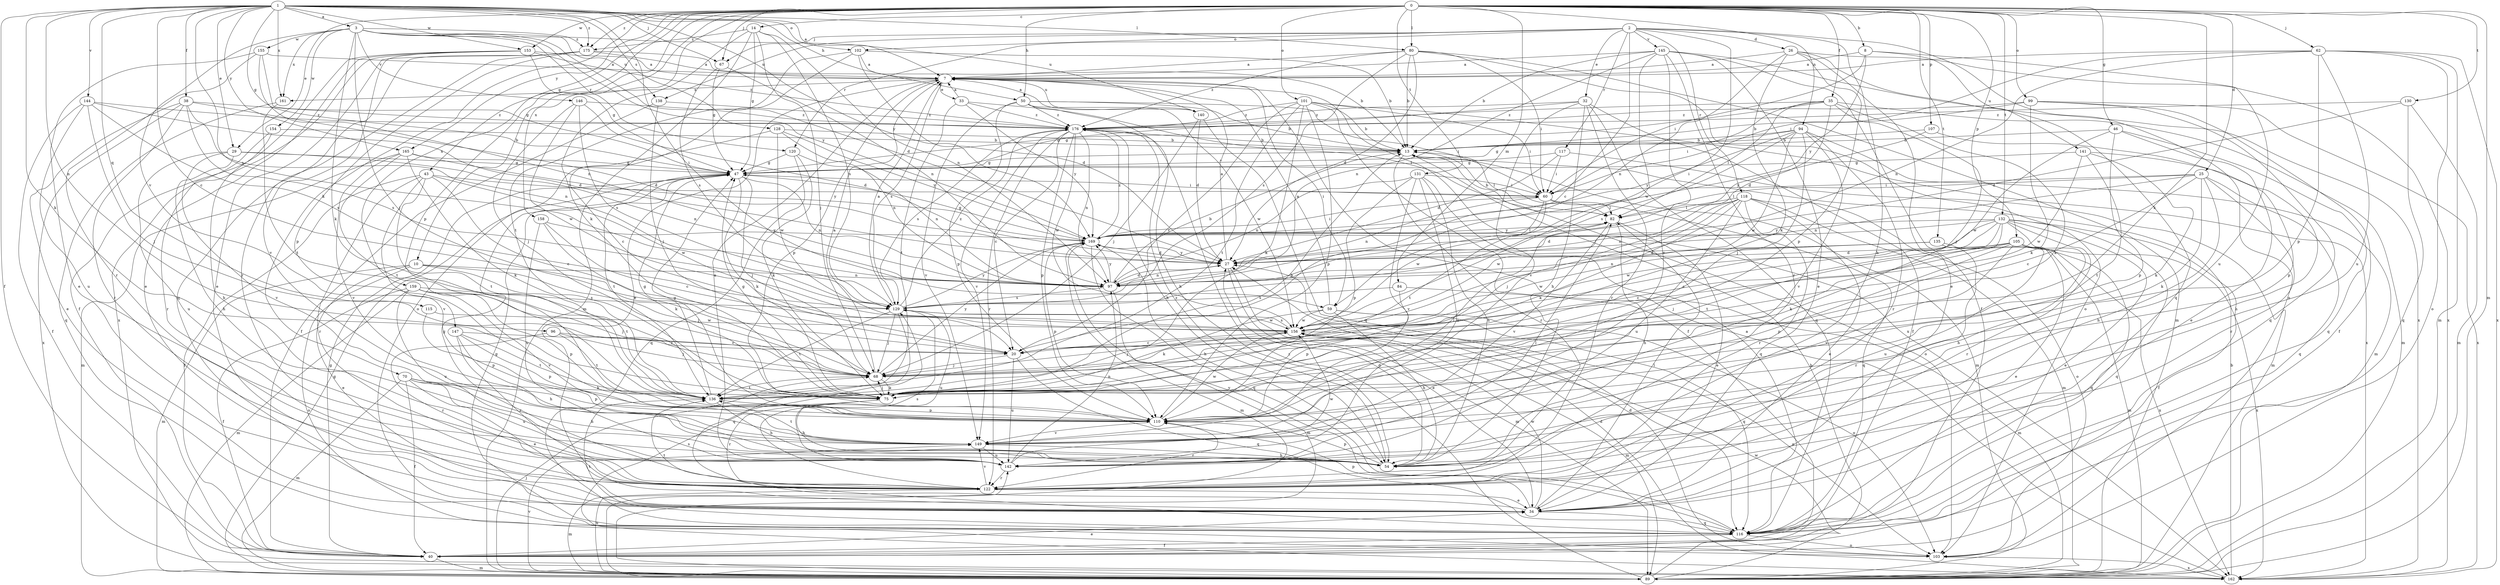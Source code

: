 strict digraph  {
0;
1;
2;
3;
7;
8;
10;
13;
14;
20;
25;
26;
27;
29;
32;
33;
34;
35;
38;
40;
43;
46;
47;
50;
54;
59;
60;
62;
67;
68;
70;
75;
80;
82;
84;
89;
94;
96;
97;
99;
101;
102;
103;
105;
107;
110;
115;
116;
117;
118;
120;
122;
128;
129;
130;
131;
132;
135;
136;
138;
140;
141;
142;
144;
145;
146;
147;
149;
153;
154;
155;
156;
158;
159;
161;
162;
165;
169;
175;
176;
0 -> 8  [label=b];
0 -> 10  [label=b];
0 -> 14  [label=c];
0 -> 25  [label=d];
0 -> 29  [label=e];
0 -> 35  [label=f];
0 -> 43  [label=g];
0 -> 46  [label=g];
0 -> 50  [label=h];
0 -> 62  [label=j];
0 -> 67  [label=j];
0 -> 70  [label=k];
0 -> 75  [label=k];
0 -> 80  [label=l];
0 -> 84  [label=m];
0 -> 89  [label=m];
0 -> 94  [label=n];
0 -> 99  [label=o];
0 -> 101  [label=o];
0 -> 105  [label=p];
0 -> 107  [label=p];
0 -> 110  [label=p];
0 -> 130  [label=t];
0 -> 131  [label=t];
0 -> 132  [label=t];
0 -> 135  [label=t];
0 -> 153  [label=w];
0 -> 158  [label=x];
0 -> 159  [label=x];
0 -> 165  [label=y];
0 -> 175  [label=z];
1 -> 3  [label=a];
1 -> 7  [label=a];
1 -> 20  [label=c];
1 -> 29  [label=e];
1 -> 38  [label=f];
1 -> 40  [label=f];
1 -> 47  [label=g];
1 -> 50  [label=h];
1 -> 59  [label=i];
1 -> 67  [label=j];
1 -> 75  [label=k];
1 -> 80  [label=l];
1 -> 96  [label=n];
1 -> 102  [label=o];
1 -> 115  [label=q];
1 -> 128  [label=s];
1 -> 129  [label=s];
1 -> 144  [label=v];
1 -> 153  [label=w];
1 -> 161  [label=x];
1 -> 165  [label=y];
1 -> 169  [label=y];
1 -> 175  [label=z];
2 -> 20  [label=c];
2 -> 26  [label=d];
2 -> 32  [label=e];
2 -> 54  [label=h];
2 -> 59  [label=i];
2 -> 67  [label=j];
2 -> 102  [label=o];
2 -> 103  [label=o];
2 -> 117  [label=r];
2 -> 118  [label=r];
2 -> 120  [label=r];
2 -> 138  [label=u];
2 -> 145  [label=v];
3 -> 27  [label=d];
3 -> 68  [label=j];
3 -> 75  [label=k];
3 -> 120  [label=r];
3 -> 138  [label=u];
3 -> 140  [label=u];
3 -> 146  [label=v];
3 -> 147  [label=v];
3 -> 154  [label=w];
3 -> 155  [label=w];
3 -> 161  [label=x];
3 -> 169  [label=y];
3 -> 175  [label=z];
7 -> 33  [label=e];
7 -> 34  [label=e];
7 -> 59  [label=i];
7 -> 110  [label=p];
7 -> 129  [label=s];
7 -> 140  [label=u];
7 -> 161  [label=x];
7 -> 162  [label=x];
8 -> 7  [label=a];
8 -> 60  [label=i];
8 -> 141  [label=u];
8 -> 142  [label=u];
8 -> 169  [label=y];
10 -> 34  [label=e];
10 -> 68  [label=j];
10 -> 89  [label=m];
10 -> 97  [label=n];
10 -> 103  [label=o];
10 -> 136  [label=t];
13 -> 47  [label=g];
13 -> 82  [label=l];
13 -> 89  [label=m];
13 -> 103  [label=o];
13 -> 122  [label=r];
14 -> 47  [label=g];
14 -> 68  [label=j];
14 -> 75  [label=k];
14 -> 89  [label=m];
14 -> 97  [label=n];
14 -> 129  [label=s];
14 -> 175  [label=z];
20 -> 68  [label=j];
20 -> 116  [label=q];
20 -> 142  [label=u];
25 -> 20  [label=c];
25 -> 54  [label=h];
25 -> 60  [label=i];
25 -> 75  [label=k];
25 -> 82  [label=l];
25 -> 97  [label=n];
25 -> 116  [label=q];
25 -> 122  [label=r];
26 -> 7  [label=a];
26 -> 34  [label=e];
26 -> 75  [label=k];
26 -> 97  [label=n];
26 -> 110  [label=p];
26 -> 116  [label=q];
26 -> 162  [label=x];
27 -> 7  [label=a];
27 -> 34  [label=e];
27 -> 89  [label=m];
27 -> 97  [label=n];
27 -> 169  [label=y];
29 -> 47  [label=g];
29 -> 54  [label=h];
29 -> 97  [label=n];
29 -> 142  [label=u];
29 -> 149  [label=v];
32 -> 40  [label=f];
32 -> 47  [label=g];
32 -> 54  [label=h];
32 -> 116  [label=q];
32 -> 122  [label=r];
32 -> 149  [label=v];
32 -> 176  [label=z];
33 -> 7  [label=a];
33 -> 82  [label=l];
33 -> 136  [label=t];
33 -> 169  [label=y];
33 -> 176  [label=z];
34 -> 82  [label=l];
34 -> 110  [label=p];
34 -> 116  [label=q];
34 -> 136  [label=t];
34 -> 156  [label=w];
35 -> 27  [label=d];
35 -> 47  [label=g];
35 -> 60  [label=i];
35 -> 68  [label=j];
35 -> 75  [label=k];
35 -> 82  [label=l];
35 -> 89  [label=m];
35 -> 176  [label=z];
38 -> 27  [label=d];
38 -> 34  [label=e];
38 -> 97  [label=n];
38 -> 122  [label=r];
38 -> 129  [label=s];
38 -> 162  [label=x];
38 -> 176  [label=z];
40 -> 34  [label=e];
40 -> 47  [label=g];
40 -> 89  [label=m];
43 -> 20  [label=c];
43 -> 40  [label=f];
43 -> 60  [label=i];
43 -> 122  [label=r];
43 -> 136  [label=t];
43 -> 149  [label=v];
43 -> 156  [label=w];
46 -> 13  [label=b];
46 -> 34  [label=e];
46 -> 110  [label=p];
46 -> 116  [label=q];
46 -> 156  [label=w];
47 -> 60  [label=i];
47 -> 68  [label=j];
47 -> 75  [label=k];
47 -> 97  [label=n];
47 -> 136  [label=t];
50 -> 13  [label=b];
50 -> 54  [label=h];
50 -> 60  [label=i];
50 -> 110  [label=p];
50 -> 149  [label=v];
50 -> 156  [label=w];
50 -> 176  [label=z];
54 -> 27  [label=d];
54 -> 110  [label=p];
54 -> 176  [label=z];
59 -> 7  [label=a];
59 -> 54  [label=h];
59 -> 75  [label=k];
59 -> 103  [label=o];
59 -> 116  [label=q];
59 -> 156  [label=w];
60 -> 82  [label=l];
60 -> 97  [label=n];
60 -> 116  [label=q];
60 -> 136  [label=t];
60 -> 156  [label=w];
62 -> 7  [label=a];
62 -> 60  [label=i];
62 -> 89  [label=m];
62 -> 97  [label=n];
62 -> 103  [label=o];
62 -> 110  [label=p];
62 -> 142  [label=u];
62 -> 162  [label=x];
67 -> 47  [label=g];
67 -> 97  [label=n];
67 -> 129  [label=s];
68 -> 7  [label=a];
68 -> 75  [label=k];
68 -> 136  [label=t];
68 -> 169  [label=y];
70 -> 34  [label=e];
70 -> 40  [label=f];
70 -> 54  [label=h];
70 -> 75  [label=k];
70 -> 89  [label=m];
70 -> 110  [label=p];
70 -> 142  [label=u];
75 -> 47  [label=g];
75 -> 54  [label=h];
75 -> 68  [label=j];
75 -> 122  [label=r];
80 -> 7  [label=a];
80 -> 13  [label=b];
80 -> 27  [label=d];
80 -> 60  [label=i];
80 -> 89  [label=m];
80 -> 103  [label=o];
80 -> 129  [label=s];
80 -> 176  [label=z];
82 -> 13  [label=b];
82 -> 34  [label=e];
82 -> 54  [label=h];
82 -> 149  [label=v];
82 -> 169  [label=y];
84 -> 89  [label=m];
84 -> 110  [label=p];
84 -> 129  [label=s];
89 -> 13  [label=b];
89 -> 47  [label=g];
89 -> 68  [label=j];
89 -> 142  [label=u];
89 -> 149  [label=v];
89 -> 156  [label=w];
89 -> 176  [label=z];
94 -> 13  [label=b];
94 -> 47  [label=g];
94 -> 68  [label=j];
94 -> 89  [label=m];
94 -> 122  [label=r];
94 -> 129  [label=s];
94 -> 149  [label=v];
94 -> 156  [label=w];
94 -> 169  [label=y];
96 -> 20  [label=c];
96 -> 68  [label=j];
96 -> 122  [label=r];
96 -> 136  [label=t];
97 -> 13  [label=b];
97 -> 27  [label=d];
97 -> 89  [label=m];
97 -> 129  [label=s];
97 -> 169  [label=y];
99 -> 13  [label=b];
99 -> 40  [label=f];
99 -> 75  [label=k];
99 -> 116  [label=q];
99 -> 162  [label=x];
99 -> 176  [label=z];
101 -> 13  [label=b];
101 -> 20  [label=c];
101 -> 40  [label=f];
101 -> 60  [label=i];
101 -> 75  [label=k];
101 -> 110  [label=p];
101 -> 136  [label=t];
101 -> 162  [label=x];
101 -> 176  [label=z];
102 -> 7  [label=a];
102 -> 13  [label=b];
102 -> 27  [label=d];
102 -> 103  [label=o];
102 -> 136  [label=t];
103 -> 27  [label=d];
103 -> 162  [label=x];
105 -> 20  [label=c];
105 -> 27  [label=d];
105 -> 34  [label=e];
105 -> 68  [label=j];
105 -> 110  [label=p];
105 -> 116  [label=q];
105 -> 142  [label=u];
105 -> 149  [label=v];
105 -> 162  [label=x];
107 -> 13  [label=b];
107 -> 110  [label=p];
107 -> 169  [label=y];
110 -> 47  [label=g];
110 -> 82  [label=l];
110 -> 122  [label=r];
110 -> 149  [label=v];
110 -> 156  [label=w];
115 -> 110  [label=p];
115 -> 156  [label=w];
116 -> 40  [label=f];
116 -> 47  [label=g];
116 -> 103  [label=o];
116 -> 136  [label=t];
116 -> 169  [label=y];
117 -> 27  [label=d];
117 -> 47  [label=g];
117 -> 60  [label=i];
117 -> 89  [label=m];
118 -> 34  [label=e];
118 -> 68  [label=j];
118 -> 75  [label=k];
118 -> 82  [label=l];
118 -> 89  [label=m];
118 -> 97  [label=n];
118 -> 103  [label=o];
118 -> 122  [label=r];
118 -> 142  [label=u];
118 -> 156  [label=w];
120 -> 47  [label=g];
120 -> 75  [label=k];
120 -> 97  [label=n];
120 -> 116  [label=q];
122 -> 34  [label=e];
122 -> 47  [label=g];
122 -> 89  [label=m];
122 -> 129  [label=s];
122 -> 149  [label=v];
128 -> 13  [label=b];
128 -> 20  [label=c];
128 -> 97  [label=n];
128 -> 156  [label=w];
128 -> 169  [label=y];
129 -> 7  [label=a];
129 -> 68  [label=j];
129 -> 116  [label=q];
129 -> 136  [label=t];
129 -> 142  [label=u];
129 -> 156  [label=w];
129 -> 169  [label=y];
129 -> 176  [label=z];
130 -> 27  [label=d];
130 -> 89  [label=m];
130 -> 116  [label=q];
130 -> 176  [label=z];
131 -> 54  [label=h];
131 -> 60  [label=i];
131 -> 97  [label=n];
131 -> 110  [label=p];
131 -> 116  [label=q];
131 -> 142  [label=u];
131 -> 149  [label=v];
132 -> 20  [label=c];
132 -> 27  [label=d];
132 -> 34  [label=e];
132 -> 40  [label=f];
132 -> 54  [label=h];
132 -> 75  [label=k];
132 -> 116  [label=q];
132 -> 122  [label=r];
132 -> 136  [label=t];
132 -> 156  [label=w];
132 -> 169  [label=y];
135 -> 27  [label=d];
135 -> 89  [label=m];
135 -> 97  [label=n];
135 -> 122  [label=r];
135 -> 156  [label=w];
135 -> 162  [label=x];
136 -> 13  [label=b];
136 -> 47  [label=g];
136 -> 54  [label=h];
136 -> 110  [label=p];
138 -> 40  [label=f];
138 -> 68  [label=j];
138 -> 176  [label=z];
140 -> 7  [label=a];
140 -> 27  [label=d];
140 -> 68  [label=j];
140 -> 116  [label=q];
141 -> 47  [label=g];
141 -> 54  [label=h];
141 -> 75  [label=k];
141 -> 136  [label=t];
141 -> 156  [label=w];
142 -> 7  [label=a];
142 -> 82  [label=l];
142 -> 97  [label=n];
142 -> 122  [label=r];
142 -> 156  [label=w];
144 -> 27  [label=d];
144 -> 40  [label=f];
144 -> 68  [label=j];
144 -> 129  [label=s];
144 -> 142  [label=u];
144 -> 176  [label=z];
145 -> 7  [label=a];
145 -> 13  [label=b];
145 -> 34  [label=e];
145 -> 40  [label=f];
145 -> 97  [label=n];
145 -> 122  [label=r];
145 -> 149  [label=v];
145 -> 156  [label=w];
145 -> 162  [label=x];
146 -> 27  [label=d];
146 -> 68  [label=j];
146 -> 129  [label=s];
146 -> 156  [label=w];
146 -> 176  [label=z];
147 -> 20  [label=c];
147 -> 54  [label=h];
147 -> 110  [label=p];
147 -> 122  [label=r];
147 -> 136  [label=t];
149 -> 54  [label=h];
149 -> 136  [label=t];
149 -> 142  [label=u];
153 -> 7  [label=a];
153 -> 34  [label=e];
153 -> 40  [label=f];
153 -> 47  [label=g];
153 -> 149  [label=v];
153 -> 162  [label=x];
153 -> 176  [label=z];
154 -> 13  [label=b];
154 -> 54  [label=h];
154 -> 122  [label=r];
155 -> 7  [label=a];
155 -> 34  [label=e];
155 -> 47  [label=g];
155 -> 97  [label=n];
155 -> 122  [label=r];
156 -> 20  [label=c];
156 -> 68  [label=j];
156 -> 89  [label=m];
156 -> 103  [label=o];
156 -> 129  [label=s];
158 -> 20  [label=c];
158 -> 75  [label=k];
158 -> 142  [label=u];
158 -> 169  [label=y];
159 -> 40  [label=f];
159 -> 68  [label=j];
159 -> 89  [label=m];
159 -> 110  [label=p];
159 -> 129  [label=s];
159 -> 142  [label=u];
159 -> 149  [label=v];
161 -> 116  [label=q];
161 -> 136  [label=t];
162 -> 7  [label=a];
162 -> 13  [label=b];
162 -> 27  [label=d];
162 -> 129  [label=s];
165 -> 47  [label=g];
165 -> 75  [label=k];
165 -> 89  [label=m];
165 -> 136  [label=t];
165 -> 149  [label=v];
165 -> 169  [label=y];
169 -> 27  [label=d];
169 -> 47  [label=g];
169 -> 54  [label=h];
169 -> 60  [label=i];
169 -> 82  [label=l];
169 -> 89  [label=m];
169 -> 110  [label=p];
169 -> 116  [label=q];
169 -> 176  [label=z];
175 -> 7  [label=a];
175 -> 13  [label=b];
175 -> 34  [label=e];
175 -> 110  [label=p];
175 -> 116  [label=q];
175 -> 122  [label=r];
176 -> 13  [label=b];
176 -> 20  [label=c];
176 -> 54  [label=h];
176 -> 97  [label=n];
176 -> 110  [label=p];
176 -> 122  [label=r];
176 -> 129  [label=s];
176 -> 149  [label=v];
176 -> 156  [label=w];
}
